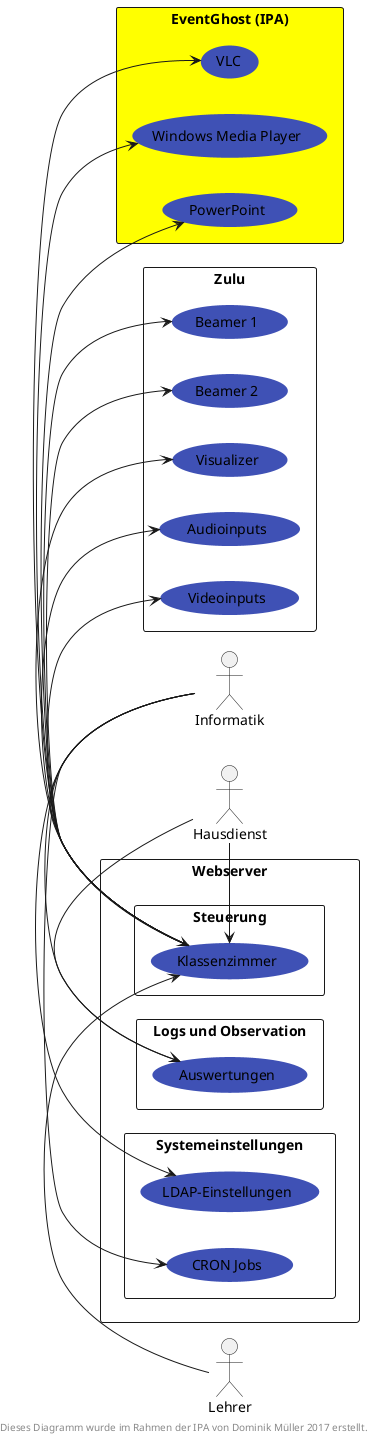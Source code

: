 @startuml
skinparam backgroundColor #FFF
skinparam usecase {
	BackgroundColor #3F51B5
	BorderColor #3F51B5

	ActorBackgroundColor #3F51B5
	ActorBorderColor #3F51B5
	ActorFontColor #000
	ActorFontName Roboto
	ActorFontSize 17

    ParticipantBorderColor #3F51B5
    ParticipantBackgroundColor #3F51B5
    ParticipantFontColor #FFF
    ParticipantFontName Roboto
    ParticipantFontSize 17
}

left to right direction

:Informatik: as it
:Hausdienst: as hw
:Lehrer:     as teacher

rectangle Webserver {
    rectangle Steuerung {
        teacher -> (Klassenzimmer)
        hw -> (Klassenzimmer)
        it -> (Klassenzimmer)
    }
    rectangle "Logs und Observation" {
        hw -> (Auswertungen)
        it -> (Auswertungen)
    }
    rectangle "Systemeinstellungen" {
        it -> (LDAP-Einstellungen)
        it -> (CRON Jobs)
    }
}

rectangle Zulu {
    (Klassenzimmer) -> (Beamer 1)
    (Klassenzimmer) -> (Beamer 2)
    (Klassenzimmer) -> (Visualizer)
    (Klassenzimmer) -> (Audioinputs)
    (Klassenzimmer) -> (Videoinputs)
}

rectangle "EventGhost (IPA)" #yellow {
    (Klassenzimmer) -> (VLC)
    (Klassenzimmer) -> (Windows Media Player)
    (Klassenzimmer) -> (PowerPoint)
}

center footer Dieses Diagramm wurde im Rahmen der IPA von Dominik Müller 2017 erstellt.

@enduml